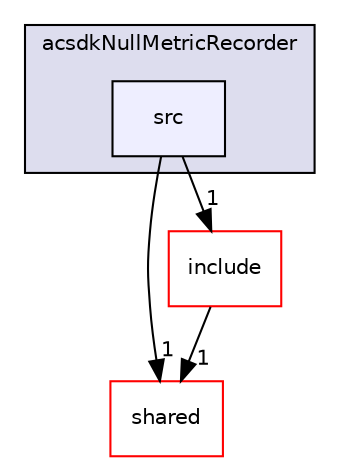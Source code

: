 digraph "/workplace/avs-device-sdk/applications/acsdkNullMetricRecorder/src" {
  compound=true
  node [ fontsize="10", fontname="Helvetica"];
  edge [ labelfontsize="10", labelfontname="Helvetica"];
  subgraph clusterdir_3173ae89296cd01bbdb6a501d675bdf6 {
    graph [ bgcolor="#ddddee", pencolor="black", label="acsdkNullMetricRecorder" fontname="Helvetica", fontsize="10", URL="dir_3173ae89296cd01bbdb6a501d675bdf6.html"]
  dir_3f170e4dba68fc83deda74dbb54e1ce1 [shape=box, label="src", style="filled", fillcolor="#eeeeff", pencolor="black", URL="dir_3f170e4dba68fc83deda74dbb54e1ce1.html"];
  }
  dir_9982052f7ce695d12571567315b2fafa [shape=box label="shared" fillcolor="white" style="filled" color="red" URL="dir_9982052f7ce695d12571567315b2fafa.html"];
  dir_18cde3defc913b08e80070a4832b1fd7 [shape=box label="include" fillcolor="white" style="filled" color="red" URL="dir_18cde3defc913b08e80070a4832b1fd7.html"];
  dir_3f170e4dba68fc83deda74dbb54e1ce1->dir_9982052f7ce695d12571567315b2fafa [headlabel="1", labeldistance=1.5 headhref="dir_000081_000549.html"];
  dir_3f170e4dba68fc83deda74dbb54e1ce1->dir_18cde3defc913b08e80070a4832b1fd7 [headlabel="1", labeldistance=1.5 headhref="dir_000081_000079.html"];
  dir_18cde3defc913b08e80070a4832b1fd7->dir_9982052f7ce695d12571567315b2fafa [headlabel="1", labeldistance=1.5 headhref="dir_000079_000549.html"];
}
